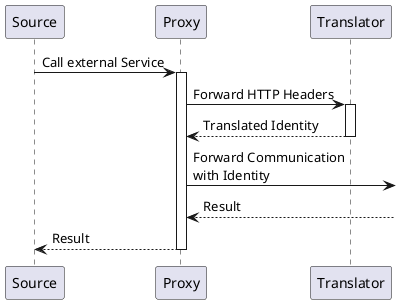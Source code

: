 @startuml
skinparam backgroundcolor transparent

participant "Source" as src
participant "Proxy" as p
participant "Translator" as t

src -> p : Call external Service
activate p
    p -> t : Forward HTTP Headers
    activate t
    return Translated Identity
    p ->] : Forward Communication\nwith Identity
    p <--] : Result
return Result

@enduml
